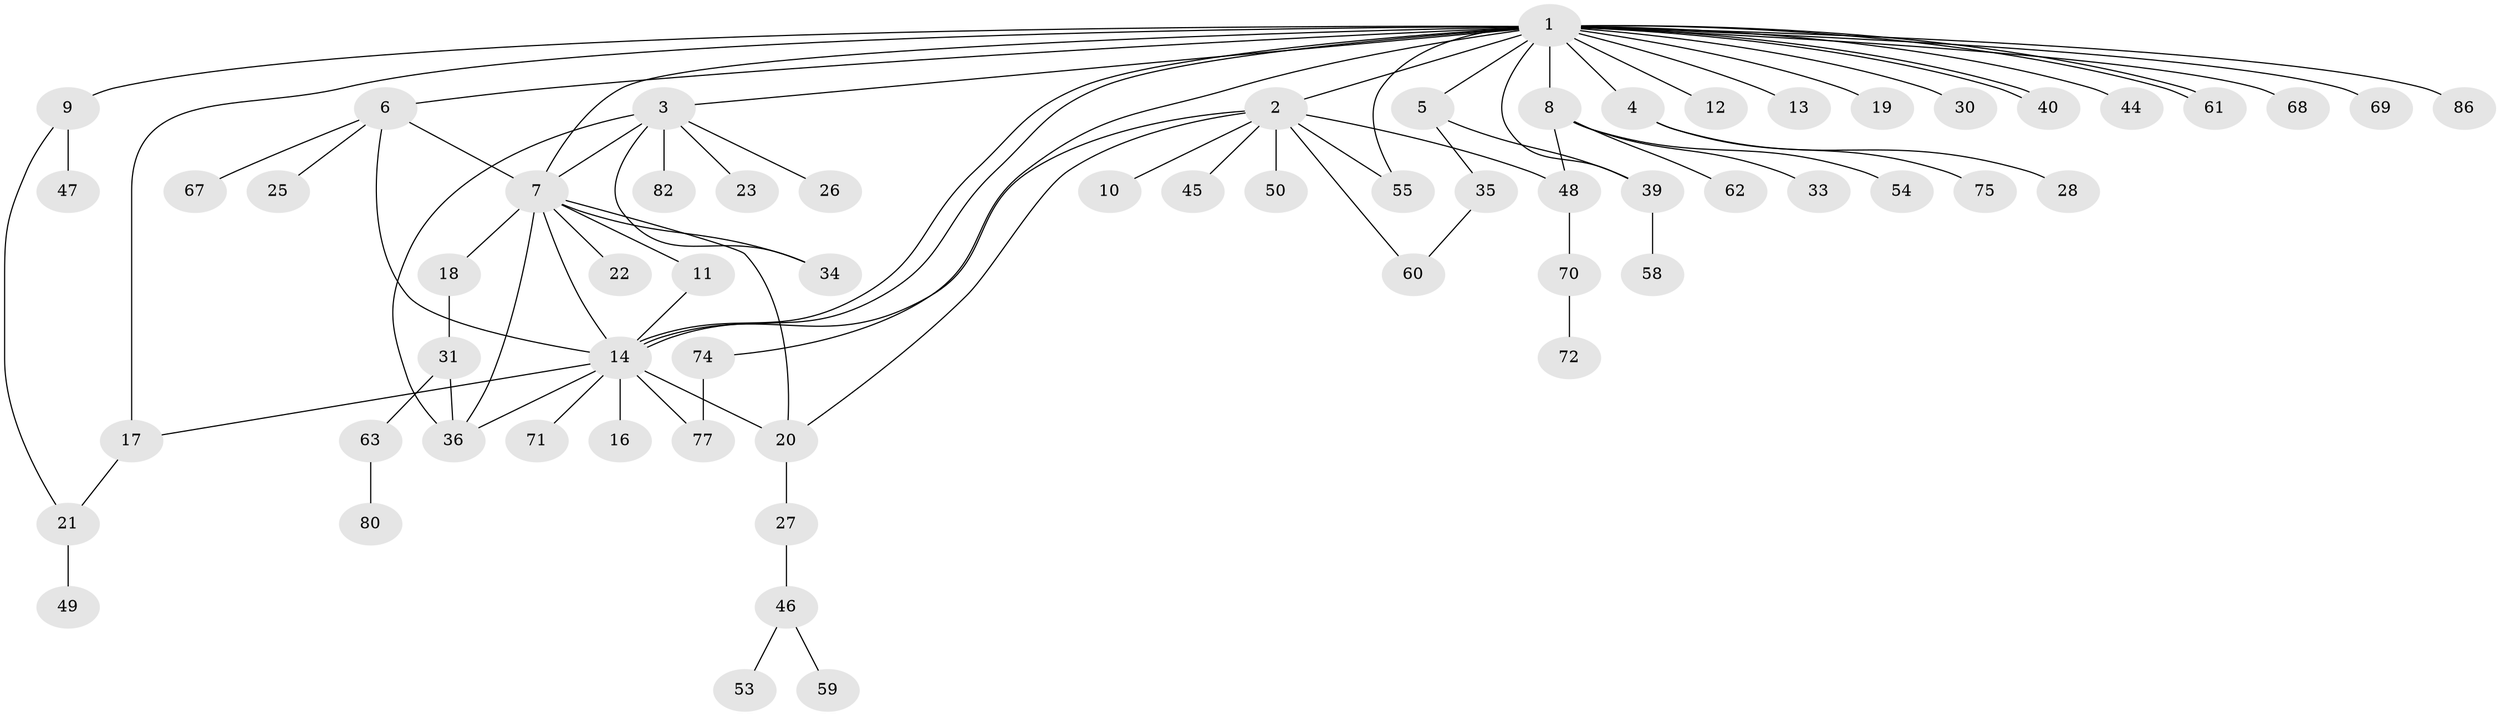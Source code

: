 // Generated by graph-tools (version 1.1) at 2025/51/02/27/25 19:51:56]
// undirected, 62 vertices, 83 edges
graph export_dot {
graph [start="1"]
  node [color=gray90,style=filled];
  1 [super="+65"];
  2 [super="+24"];
  3 [super="+38"];
  4 [super="+41"];
  5 [super="+81"];
  6 [super="+15"];
  7 [super="+37"];
  8 [super="+52"];
  9 [super="+56"];
  10;
  11;
  12 [super="+42"];
  13;
  14 [super="+32"];
  16;
  17 [super="+64"];
  18;
  19;
  20 [super="+29"];
  21;
  22;
  23;
  25;
  26;
  27;
  28;
  30;
  31 [super="+76"];
  33;
  34 [super="+51"];
  35 [super="+73"];
  36 [super="+43"];
  39 [super="+79"];
  40 [super="+66"];
  44;
  45;
  46;
  47;
  48 [super="+84"];
  49;
  50 [super="+57"];
  53 [super="+83"];
  54;
  55;
  58;
  59;
  60;
  61;
  62;
  63;
  67;
  68;
  69;
  70 [super="+78"];
  71;
  72;
  74;
  75;
  77 [super="+85"];
  80;
  82;
  86;
  1 -- 2;
  1 -- 3;
  1 -- 4;
  1 -- 5;
  1 -- 6;
  1 -- 7 [weight=2];
  1 -- 8;
  1 -- 9;
  1 -- 12;
  1 -- 13;
  1 -- 14;
  1 -- 14;
  1 -- 17;
  1 -- 19;
  1 -- 30;
  1 -- 40;
  1 -- 40;
  1 -- 44;
  1 -- 55;
  1 -- 61;
  1 -- 61;
  1 -- 68;
  1 -- 69;
  1 -- 74;
  1 -- 86;
  1 -- 39;
  2 -- 10;
  2 -- 14;
  2 -- 20;
  2 -- 45;
  2 -- 48;
  2 -- 50;
  2 -- 55;
  2 -- 60;
  3 -- 7;
  3 -- 23;
  3 -- 26;
  3 -- 36;
  3 -- 82;
  3 -- 34;
  4 -- 28;
  4 -- 75;
  5 -- 35;
  5 -- 39;
  6 -- 7;
  6 -- 67;
  6 -- 25;
  6 -- 14;
  7 -- 11;
  7 -- 14;
  7 -- 18;
  7 -- 20;
  7 -- 22;
  7 -- 34;
  7 -- 36;
  8 -- 33;
  8 -- 48;
  8 -- 54;
  8 -- 62;
  9 -- 21;
  9 -- 47;
  11 -- 14;
  14 -- 16;
  14 -- 17;
  14 -- 20;
  14 -- 36;
  14 -- 71;
  14 -- 77 [weight=2];
  17 -- 21;
  18 -- 31;
  20 -- 27;
  21 -- 49;
  27 -- 46;
  31 -- 36;
  31 -- 63;
  35 -- 60;
  39 -- 58;
  46 -- 53;
  46 -- 59;
  48 -- 70;
  63 -- 80;
  70 -- 72;
  74 -- 77;
}
